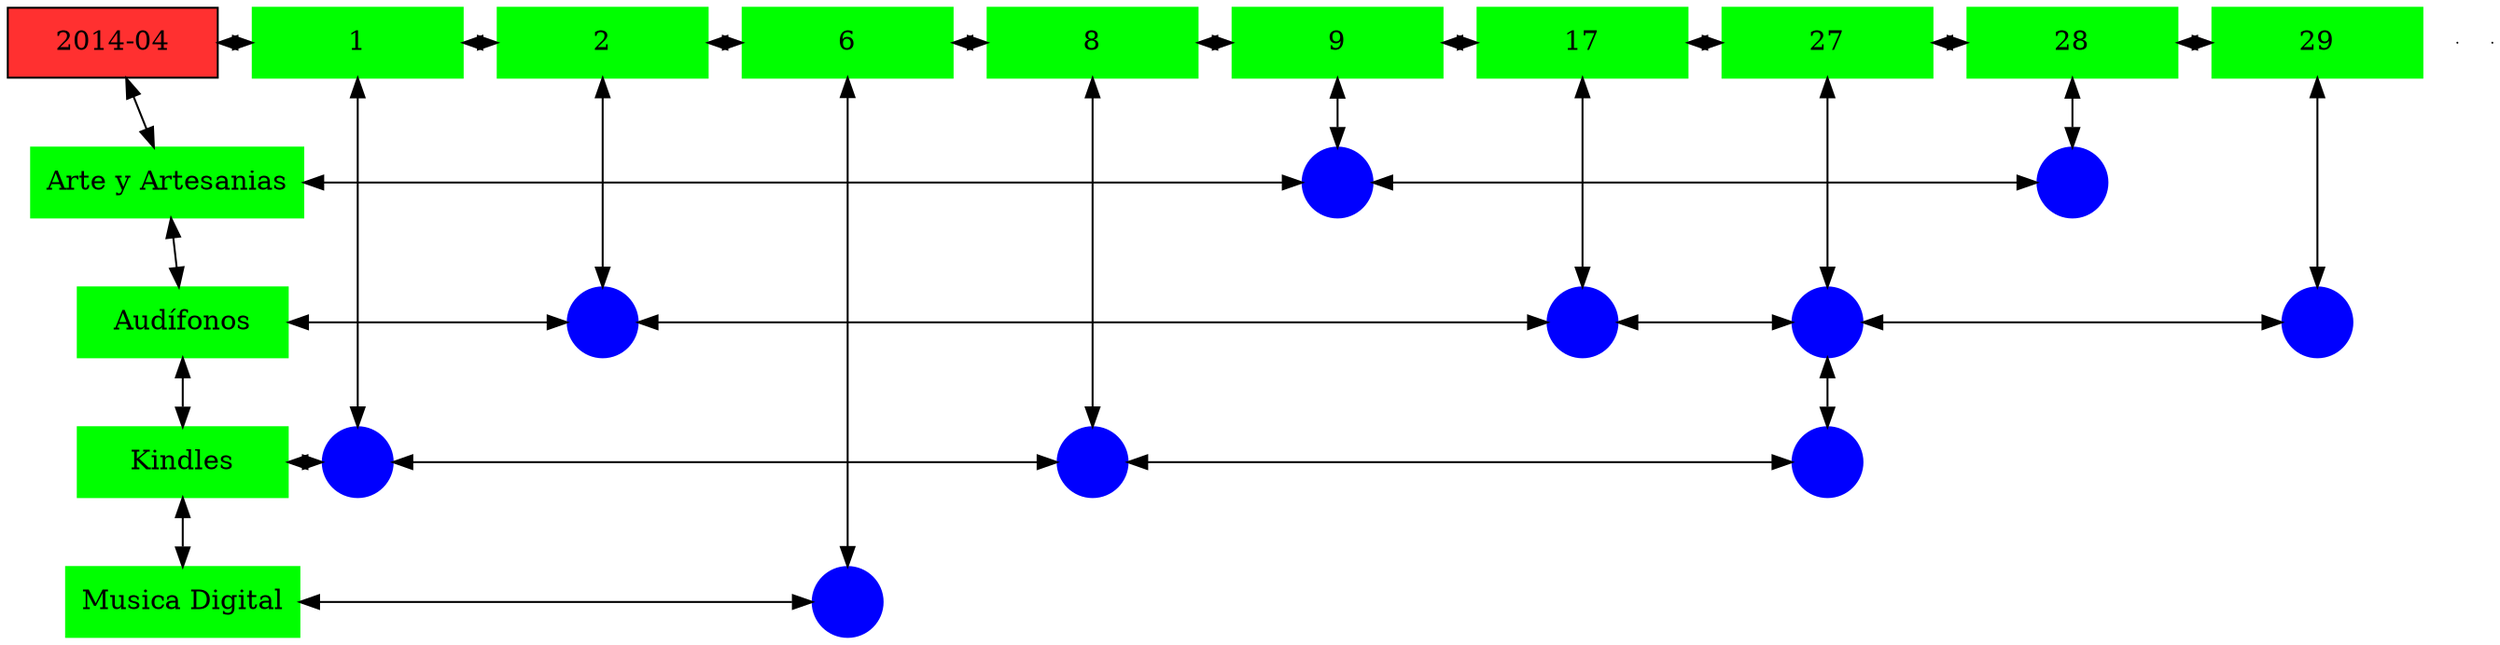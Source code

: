 digraph G{
node[shape="box"];
nodeMt[ label = "2014-04", width = 1.5, style = filled, fillcolor = firebrick1, group = 1 ];
e0[ shape = point, width = 0 ];
e1[ shape = point, width = 0 ];
node0xc001fb3220[label="1",color=green,style =filled,width = 1.5 group=1];
nodeMt->node0xc001fb3220[dir="both"];
{rank=same;nodeMt;node0xc001fb3220;}
node0xc001f5d590[label="2",color=green,style =filled,width = 1.5 group=2];
node0xc001fb3220->node0xc001f5d590[dir="both"];
{rank=same;node0xc001fb3220;node0xc001f5d590;}
node0xc001e97220[label="6",color=green,style =filled,width = 1.5 group=6];
node0xc001f5d590->node0xc001e97220[dir="both"];
{rank=same;node0xc001f5d590;node0xc001e97220;}
node0xc0022ab1d0[label="8",color=green,style =filled,width = 1.5 group=8];
node0xc001e97220->node0xc0022ab1d0[dir="both"];
{rank=same;node0xc001e97220;node0xc0022ab1d0;}
node0xc002238500[label="9",color=green,style =filled,width = 1.5 group=9];
node0xc0022ab1d0->node0xc002238500[dir="both"];
{rank=same;node0xc0022ab1d0;node0xc002238500;}
node0xc001f5dcc0[label="17",color=green,style =filled,width = 1.5 group=17];
node0xc002238500->node0xc001f5dcc0[dir="both"];
{rank=same;node0xc002238500;node0xc001f5dcc0;}
node0xc0021a2190[label="27",color=green,style =filled,width = 1.5 group=27];
node0xc001f5dcc0->node0xc0021a2190[dir="both"];
{rank=same;node0xc001f5dcc0;node0xc0021a2190;}
node0xc00208b270[label="28",color=green,style =filled,width = 1.5 group=28];
node0xc0021a2190->node0xc00208b270[dir="both"];
{rank=same;node0xc0021a2190;node0xc00208b270;}
node0xc001f4b450[label="29",color=green,style =filled,width = 1.5 group=29];
node0xc00208b270->node0xc001f4b450[dir="both"];
{rank=same;node0xc00208b270;node0xc001f4b450;}
node0xc00208b220[label="Arte y Artesanias",color=green,style =filled width = 1.5 group=1];
node0xc002233300[label="",color=blue,style =filled, width = 0.5 group=9 shape=circle];
node0xc00208b220->node0xc002233300[dir="both"];
{rank=same;node0xc00208b220;node0xc002233300;}
node0xc00208cd00[label="",color=blue,style =filled, width = 0.5 group=28 shape=circle];
node0xc002233300->node0xc00208cd00[dir="both"];
{rank=same;node0xc00208cd00;node0xc002233300;}
node0xc001f4b400[label="Audífonos",color=green,style =filled width = 1.5 group=1];
node0xc001f5af80[label="",color=blue,style =filled, width = 0.5 group=2 shape=circle];
node0xc001f4b400->node0xc001f5af80[dir="both"];
{rank=same;node0xc001f4b400;node0xc001f5af80;}
node0xc001f5b400[label="",color=blue,style =filled, width = 0.5 group=17 shape=circle];
node0xc001f5af80->node0xc001f5b400[dir="both"];
{rank=same;node0xc001f5b400;node0xc001f5af80;}
node0xc002199280[label="",color=blue,style =filled, width = 0.5 group=27 shape=circle];
node0xc001f5b400->node0xc002199280[dir="both"];
{rank=same;node0xc002199280;node0xc001f5b400;}
node0xc001f41b00[label="",color=blue,style =filled, width = 0.5 group=29 shape=circle];
node0xc002199280->node0xc001f41b00[dir="both"];
{rank=same;node0xc001f41b00;node0xc002199280;}
node0xc001fb31d0[label="Kindles",color=green,style =filled width = 1.5 group=1];
node0xc001fb4a00[label="",color=blue,style =filled, width = 0.5 group=1 shape=circle];
node0xc001fb31d0->node0xc001fb4a00[dir="both"];
{rank=same;node0xc001fb31d0;node0xc001fb4a00;}
node0xc0022b0480[label="",color=blue,style =filled, width = 0.5 group=8 shape=circle];
node0xc001fb4a00->node0xc0022b0480[dir="both"];
{rank=same;node0xc0022b0480;node0xc001fb4a00;}
node0xc002270980[label="",color=blue,style =filled, width = 0.5 group=27 shape=circle];
node0xc0022b0480->node0xc002270980[dir="both"];
{rank=same;node0xc002270980;node0xc0022b0480;}
node0xc001e971d0[label="Musica Digital",color=green,style =filled width = 1.5 group=1];
node0xc001e8b900[label="",color=blue,style =filled, width = 0.5 group=6 shape=circle];
node0xc001e971d0->node0xc001e8b900[dir="both"];
{rank=same;node0xc001e971d0;node0xc001e8b900;}
node0xc001fb3220->node0xc001fb4a00[dir="both"];
node0xc001f5d590->node0xc001f5af80[dir="both"];
node0xc001e97220->node0xc001e8b900[dir="both"];
node0xc0022ab1d0->node0xc0022b0480[dir="both"];
node0xc002238500->node0xc002233300[dir="both"];
node0xc001f5dcc0->node0xc001f5b400[dir="both"];
node0xc0021a2190->node0xc002199280[dir="both"];
node0xc002199280->node0xc002270980[dir="both"];
node0xc00208b270->node0xc00208cd00[dir="both"];
node0xc001f4b450->node0xc001f41b00[dir="both"];
nodeMt->node0xc00208b220[dir="both"];
node0xc00208b220->node0xc001f4b400[dir="both"];
node0xc001f4b400->node0xc001fb31d0[dir="both"];
node0xc001fb31d0->node0xc001e971d0[dir="both"];
}
